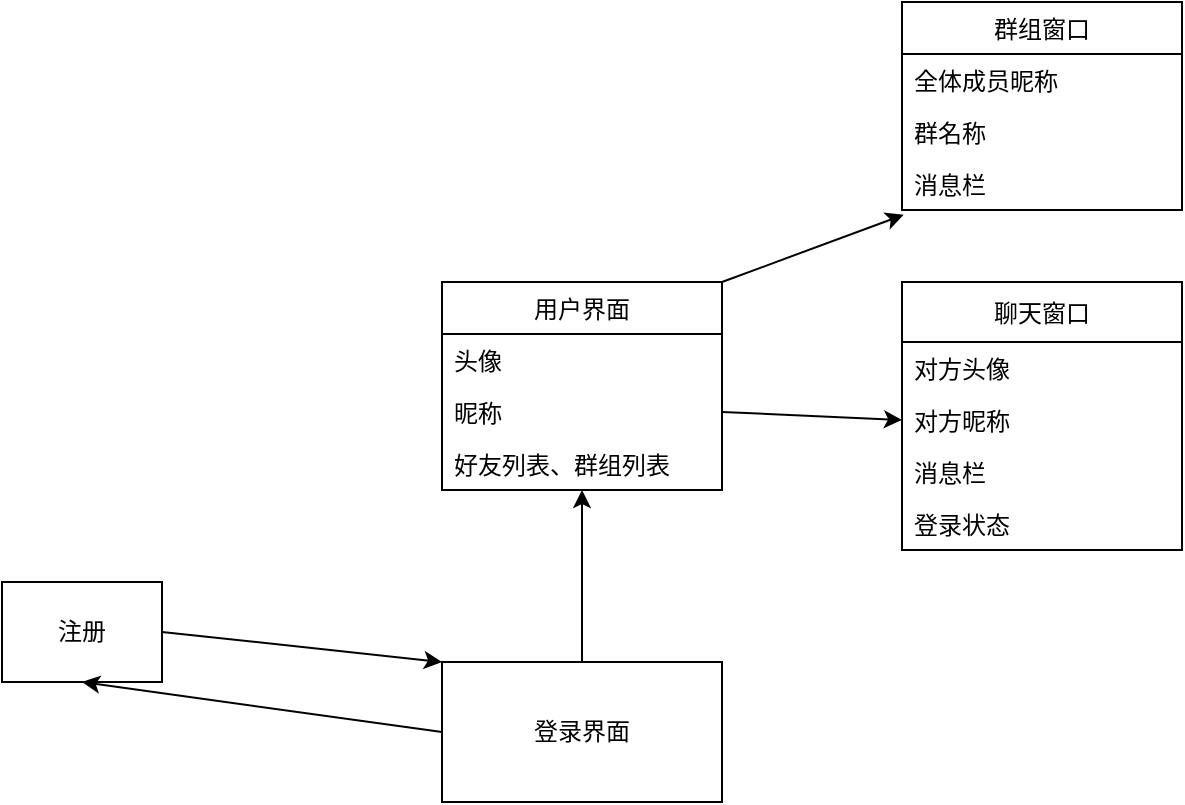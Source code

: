 <mxfile version="14.4.3" type="device"><diagram id="N5KWBHrzPJwGgqAxLH59" name="第 1 页"><mxGraphModel dx="881" dy="425" grid="1" gridSize="10" guides="1" tooltips="1" connect="1" arrows="1" fold="1" page="1" pageScale="1" pageWidth="827" pageHeight="1169" math="0" shadow="0"><root><mxCell id="0"/><mxCell id="1" parent="0"/><mxCell id="XHtn6jIHEbPtR8Xh8yzI-13" style="edgeStyle=orthogonalEdgeStyle;rounded=0;orthogonalLoop=1;jettySize=auto;html=1;exitX=0.5;exitY=0;exitDx=0;exitDy=0;entryX=0.5;entryY=1;entryDx=0;entryDy=0;" edge="1" parent="1" source="XHtn6jIHEbPtR8Xh8yzI-1" target="XHtn6jIHEbPtR8Xh8yzI-9"><mxGeometry relative="1" as="geometry"/></mxCell><mxCell id="XHtn6jIHEbPtR8Xh8yzI-1" value="登录界面" style="rounded=0;whiteSpace=wrap;html=1;" vertex="1" parent="1"><mxGeometry x="310" y="480" width="140" height="70" as="geometry"/></mxCell><mxCell id="XHtn6jIHEbPtR8Xh8yzI-3" value="注册" style="rounded=0;whiteSpace=wrap;html=1;" vertex="1" parent="1"><mxGeometry x="90" y="440" width="80" height="50" as="geometry"/></mxCell><mxCell id="XHtn6jIHEbPtR8Xh8yzI-4" value="" style="endArrow=classic;html=1;exitX=1;exitY=0.5;exitDx=0;exitDy=0;entryX=0;entryY=0;entryDx=0;entryDy=0;" edge="1" parent="1" source="XHtn6jIHEbPtR8Xh8yzI-3" target="XHtn6jIHEbPtR8Xh8yzI-1"><mxGeometry width="50" height="50" relative="1" as="geometry"><mxPoint x="390" y="340" as="sourcePoint"/><mxPoint x="440" y="290" as="targetPoint"/></mxGeometry></mxCell><mxCell id="XHtn6jIHEbPtR8Xh8yzI-5" value="" style="endArrow=classic;html=1;exitX=0;exitY=0.5;exitDx=0;exitDy=0;entryX=0.5;entryY=1;entryDx=0;entryDy=0;" edge="1" parent="1" source="XHtn6jIHEbPtR8Xh8yzI-1" target="XHtn6jIHEbPtR8Xh8yzI-3"><mxGeometry width="50" height="50" relative="1" as="geometry"><mxPoint x="390" y="340" as="sourcePoint"/><mxPoint x="440" y="290" as="targetPoint"/></mxGeometry></mxCell><mxCell id="XHtn6jIHEbPtR8Xh8yzI-9" value="用户界面" style="swimlane;fontStyle=0;childLayout=stackLayout;horizontal=1;startSize=26;fillColor=none;horizontalStack=0;resizeParent=1;resizeParentMax=0;resizeLast=0;collapsible=1;marginBottom=0;" vertex="1" parent="1"><mxGeometry x="310" y="290" width="140" height="104" as="geometry"><mxRectangle x="310" y="290" width="80" height="26" as="alternateBounds"/></mxGeometry></mxCell><mxCell id="XHtn6jIHEbPtR8Xh8yzI-10" value="头像" style="text;strokeColor=none;fillColor=none;align=left;verticalAlign=top;spacingLeft=4;spacingRight=4;overflow=hidden;rotatable=0;points=[[0,0.5],[1,0.5]];portConstraint=eastwest;" vertex="1" parent="XHtn6jIHEbPtR8Xh8yzI-9"><mxGeometry y="26" width="140" height="26" as="geometry"/></mxCell><mxCell id="XHtn6jIHEbPtR8Xh8yzI-11" value="昵称" style="text;strokeColor=none;fillColor=none;align=left;verticalAlign=top;spacingLeft=4;spacingRight=4;overflow=hidden;rotatable=0;points=[[0,0.5],[1,0.5]];portConstraint=eastwest;" vertex="1" parent="XHtn6jIHEbPtR8Xh8yzI-9"><mxGeometry y="52" width="140" height="26" as="geometry"/></mxCell><mxCell id="XHtn6jIHEbPtR8Xh8yzI-12" value="好友列表、群组列表" style="text;strokeColor=none;fillColor=none;align=left;verticalAlign=top;spacingLeft=4;spacingRight=4;overflow=hidden;rotatable=0;points=[[0,0.5],[1,0.5]];portConstraint=eastwest;" vertex="1" parent="XHtn6jIHEbPtR8Xh8yzI-9"><mxGeometry y="78" width="140" height="26" as="geometry"/></mxCell><mxCell id="XHtn6jIHEbPtR8Xh8yzI-14" value="聊天窗口" style="swimlane;fontStyle=0;childLayout=stackLayout;horizontal=1;startSize=30;fillColor=none;horizontalStack=0;resizeParent=1;resizeParentMax=0;resizeLast=0;collapsible=1;marginBottom=0;" vertex="1" parent="1"><mxGeometry x="540" y="290" width="140" height="134" as="geometry"><mxRectangle x="310" y="290" width="80" height="26" as="alternateBounds"/></mxGeometry></mxCell><mxCell id="XHtn6jIHEbPtR8Xh8yzI-15" value="对方头像" style="text;strokeColor=none;fillColor=none;align=left;verticalAlign=top;spacingLeft=4;spacingRight=4;overflow=hidden;rotatable=0;points=[[0,0.5],[1,0.5]];portConstraint=eastwest;" vertex="1" parent="XHtn6jIHEbPtR8Xh8yzI-14"><mxGeometry y="30" width="140" height="26" as="geometry"/></mxCell><mxCell id="XHtn6jIHEbPtR8Xh8yzI-16" value="对方昵称" style="text;strokeColor=none;fillColor=none;align=left;verticalAlign=top;spacingLeft=4;spacingRight=4;overflow=hidden;rotatable=0;points=[[0,0.5],[1,0.5]];portConstraint=eastwest;" vertex="1" parent="XHtn6jIHEbPtR8Xh8yzI-14"><mxGeometry y="56" width="140" height="26" as="geometry"/></mxCell><mxCell id="XHtn6jIHEbPtR8Xh8yzI-17" value="消息栏" style="text;strokeColor=none;fillColor=none;align=left;verticalAlign=top;spacingLeft=4;spacingRight=4;overflow=hidden;rotatable=0;points=[[0,0.5],[1,0.5]];portConstraint=eastwest;" vertex="1" parent="XHtn6jIHEbPtR8Xh8yzI-14"><mxGeometry y="82" width="140" height="26" as="geometry"/></mxCell><mxCell id="XHtn6jIHEbPtR8Xh8yzI-24" value="登录状态" style="text;strokeColor=none;fillColor=none;align=left;verticalAlign=top;spacingLeft=4;spacingRight=4;overflow=hidden;rotatable=0;points=[[0,0.5],[1,0.5]];portConstraint=eastwest;" vertex="1" parent="XHtn6jIHEbPtR8Xh8yzI-14"><mxGeometry y="108" width="140" height="26" as="geometry"/></mxCell><mxCell id="XHtn6jIHEbPtR8Xh8yzI-18" value="" style="endArrow=classic;html=1;entryX=0;entryY=0.5;entryDx=0;entryDy=0;exitX=1;exitY=0.5;exitDx=0;exitDy=0;" edge="1" parent="1" source="XHtn6jIHEbPtR8Xh8yzI-11" target="XHtn6jIHEbPtR8Xh8yzI-16"><mxGeometry width="50" height="50" relative="1" as="geometry"><mxPoint x="390" y="320" as="sourcePoint"/><mxPoint x="440" y="270" as="targetPoint"/></mxGeometry></mxCell><mxCell id="XHtn6jIHEbPtR8Xh8yzI-19" value="群组窗口" style="swimlane;fontStyle=0;childLayout=stackLayout;horizontal=1;startSize=26;fillColor=none;horizontalStack=0;resizeParent=1;resizeParentMax=0;resizeLast=0;collapsible=1;marginBottom=0;" vertex="1" parent="1"><mxGeometry x="540" y="150" width="140" height="104" as="geometry"><mxRectangle x="310" y="290" width="80" height="26" as="alternateBounds"/></mxGeometry></mxCell><mxCell id="XHtn6jIHEbPtR8Xh8yzI-20" value="全体成员昵称" style="text;strokeColor=none;fillColor=none;align=left;verticalAlign=top;spacingLeft=4;spacingRight=4;overflow=hidden;rotatable=0;points=[[0,0.5],[1,0.5]];portConstraint=eastwest;" vertex="1" parent="XHtn6jIHEbPtR8Xh8yzI-19"><mxGeometry y="26" width="140" height="26" as="geometry"/></mxCell><mxCell id="XHtn6jIHEbPtR8Xh8yzI-25" value="群名称" style="text;strokeColor=none;fillColor=none;align=left;verticalAlign=top;spacingLeft=4;spacingRight=4;overflow=hidden;rotatable=0;points=[[0,0.5],[1,0.5]];portConstraint=eastwest;" vertex="1" parent="XHtn6jIHEbPtR8Xh8yzI-19"><mxGeometry y="52" width="140" height="26" as="geometry"/></mxCell><mxCell id="XHtn6jIHEbPtR8Xh8yzI-21" value="消息栏" style="text;strokeColor=none;fillColor=none;align=left;verticalAlign=top;spacingLeft=4;spacingRight=4;overflow=hidden;rotatable=0;points=[[0,0.5],[1,0.5]];portConstraint=eastwest;" vertex="1" parent="XHtn6jIHEbPtR8Xh8yzI-19"><mxGeometry y="78" width="140" height="26" as="geometry"/></mxCell><mxCell id="XHtn6jIHEbPtR8Xh8yzI-23" value="" style="endArrow=classic;html=1;entryX=0.006;entryY=1.092;entryDx=0;entryDy=0;entryPerimeter=0;exitX=1;exitY=0;exitDx=0;exitDy=0;" edge="1" parent="1" source="XHtn6jIHEbPtR8Xh8yzI-9" target="XHtn6jIHEbPtR8Xh8yzI-21"><mxGeometry width="50" height="50" relative="1" as="geometry"><mxPoint x="390" y="320" as="sourcePoint"/><mxPoint x="539.16" y="224.806" as="targetPoint"/></mxGeometry></mxCell></root></mxGraphModel></diagram></mxfile>